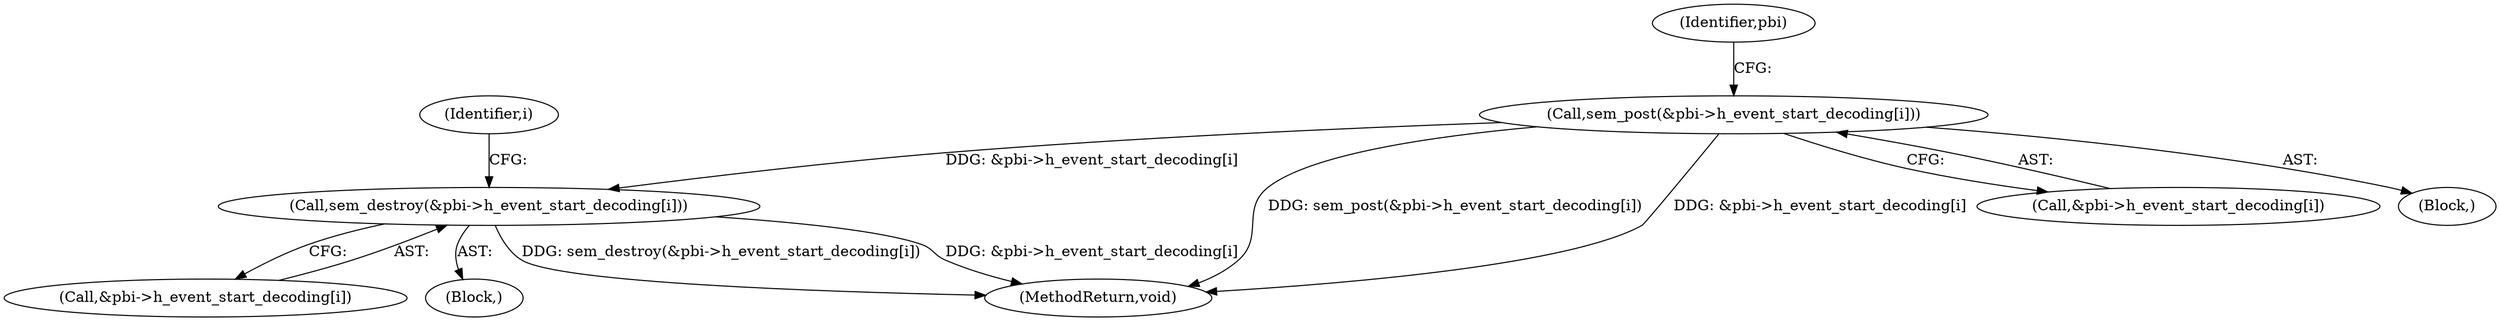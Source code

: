digraph "0_Android_6886e8e0a9db2dbad723dc37a548233e004b33bc_2@array" {
"1000154" [label="(Call,sem_destroy(&pbi->h_event_start_decoding[i]))"];
"1000128" [label="(Call,sem_post(&pbi->h_event_start_decoding[i]))"];
"1000155" [label="(Call,&pbi->h_event_start_decoding[i])"];
"1000154" [label="(Call,sem_destroy(&pbi->h_event_start_decoding[i]))"];
"1000128" [label="(Call,sem_post(&pbi->h_event_start_decoding[i]))"];
"1000138" [label="(Identifier,pbi)"];
"1000153" [label="(Block,)"];
"1000152" [label="(Identifier,i)"];
"1000129" [label="(Call,&pbi->h_event_start_decoding[i])"];
"1000127" [label="(Block,)"];
"1000209" [label="(MethodReturn,void)"];
"1000154" -> "1000153"  [label="AST: "];
"1000154" -> "1000155"  [label="CFG: "];
"1000155" -> "1000154"  [label="AST: "];
"1000152" -> "1000154"  [label="CFG: "];
"1000154" -> "1000209"  [label="DDG: sem_destroy(&pbi->h_event_start_decoding[i])"];
"1000154" -> "1000209"  [label="DDG: &pbi->h_event_start_decoding[i]"];
"1000128" -> "1000154"  [label="DDG: &pbi->h_event_start_decoding[i]"];
"1000128" -> "1000127"  [label="AST: "];
"1000128" -> "1000129"  [label="CFG: "];
"1000129" -> "1000128"  [label="AST: "];
"1000138" -> "1000128"  [label="CFG: "];
"1000128" -> "1000209"  [label="DDG: sem_post(&pbi->h_event_start_decoding[i])"];
"1000128" -> "1000209"  [label="DDG: &pbi->h_event_start_decoding[i]"];
}
